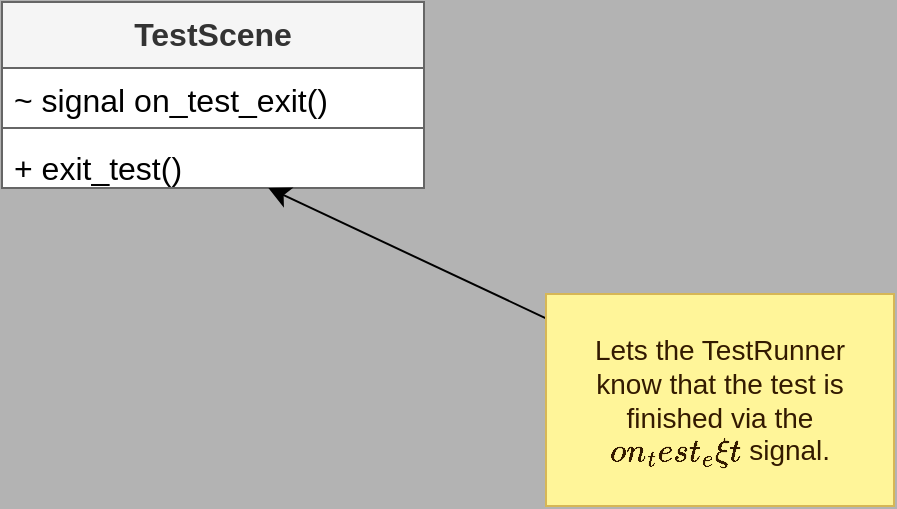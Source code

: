<mxfile version="21.2.8" type="device" pages="2">
  <diagram name="Class Diagram" id="6y82QvWqDyoeqdexZ-E8">
    <mxGraphModel dx="1148" dy="1392" grid="0" gridSize="10" guides="1" tooltips="1" connect="1" arrows="1" fold="1" page="0" pageScale="1" pageWidth="850" pageHeight="1100" background="#B3B3B3" math="0" shadow="0">
      <root>
        <mxCell id="0" />
        <mxCell id="1" parent="0" />
        <mxCell id="tM5TyMosLTcsv8V2hco5-1" value="TestScene" style="swimlane;fontStyle=1;align=center;verticalAlign=top;childLayout=stackLayout;horizontal=1;startSize=33;horizontalStack=0;resizeParent=1;resizeParentMax=0;resizeLast=0;collapsible=1;marginBottom=0;whiteSpace=wrap;html=1;fontSize=16;fillColor=#f5f5f5;fontColor=#333333;strokeColor=#666666;swimlaneFillColor=default;" vertex="1" parent="1">
          <mxGeometry x="454" y="-36" width="211" height="93" as="geometry" />
        </mxCell>
        <mxCell id="tM5TyMosLTcsv8V2hco5-2" value="~ signal on_test_exit()" style="text;strokeColor=none;fillColor=none;align=left;verticalAlign=top;spacingLeft=4;spacingRight=4;overflow=hidden;rotatable=0;points=[[0,0.5],[1,0.5]];portConstraint=eastwest;whiteSpace=wrap;html=1;fontSize=16;" vertex="1" parent="tM5TyMosLTcsv8V2hco5-1">
          <mxGeometry y="33" width="211" height="26" as="geometry" />
        </mxCell>
        <mxCell id="tM5TyMosLTcsv8V2hco5-3" value="" style="line;strokeWidth=1;fillColor=none;align=left;verticalAlign=middle;spacingTop=-1;spacingLeft=3;spacingRight=3;rotatable=0;labelPosition=right;points=[];portConstraint=eastwest;strokeColor=inherit;fontSize=16;" vertex="1" parent="tM5TyMosLTcsv8V2hco5-1">
          <mxGeometry y="59" width="211" height="8" as="geometry" />
        </mxCell>
        <mxCell id="tM5TyMosLTcsv8V2hco5-4" value="+ exit_test()" style="text;strokeColor=none;fillColor=none;align=left;verticalAlign=top;spacingLeft=4;spacingRight=4;overflow=hidden;rotatable=0;points=[[0,0.5],[1,0.5]];portConstraint=eastwest;whiteSpace=wrap;html=1;fontSize=16;" vertex="1" parent="tM5TyMosLTcsv8V2hco5-1">
          <mxGeometry y="67" width="211" height="26" as="geometry" />
        </mxCell>
        <mxCell id="tM5TyMosLTcsv8V2hco5-13" value="" style="edgeStyle=none;curved=1;rounded=0;orthogonalLoop=1;jettySize=auto;html=1;fontSize=12;startSize=8;endSize=8;" edge="1" parent="1" source="tM5TyMosLTcsv8V2hco5-14" target="tM5TyMosLTcsv8V2hco5-4">
          <mxGeometry relative="1" as="geometry">
            <mxPoint x="512.891" y="157" as="sourcePoint" />
          </mxGeometry>
        </mxCell>
        <mxCell id="tM5TyMosLTcsv8V2hco5-14" value="Lets the TestRunner know that the test is finished via the `on_test_exit` signal." style="whiteSpace=wrap;html=1;fontSize=14;fillColor=#FFF599;strokeColor=#d6b656;spacingLeft=10;spacingBottom=10;spacingRight=10;spacingTop=10;fontColor=#331A00;" vertex="1" parent="1">
          <mxGeometry x="726" y="110" width="174" height="106" as="geometry" />
        </mxCell>
      </root>
    </mxGraphModel>
  </diagram>
  <diagram id="hkPfzNNbUrFvuuMmF8mX" name="Sequence: Run All">
    <mxGraphModel dx="3496" dy="2384" grid="0" gridSize="10" guides="1" tooltips="1" connect="1" arrows="1" fold="1" page="0" pageScale="1" pageWidth="850" pageHeight="1100" background="#B3B3B3" math="0" shadow="0">
      <root>
        <mxCell id="0" />
        <mxCell id="1" parent="0" />
        <mxCell id="KkMCgTxBBTBBrHVNEJOE-18" value="loop" style="shape=umlFrame;whiteSpace=wrap;html=1;pointerEvents=0;fontSize=16;labelBackgroundColor=none;swimlaneFillColor=default;" vertex="1" parent="1">
          <mxGeometry x="-37" y="161" width="522" height="608" as="geometry" />
        </mxCell>
        <mxCell id="KkMCgTxBBTBBrHVNEJOE-19" value="alt" style="shape=umlFrame;whiteSpace=wrap;html=1;pointerEvents=0;fontSize=16;swimlaneFillColor=#E6E6E6;" vertex="1" parent="1">
          <mxGeometry x="-26" y="204" width="487" height="533" as="geometry" />
        </mxCell>
        <mxCell id="02iZ_VtH3Efv8Gho3ET1-1" value="User" style="shape=umlLifeline;perimeter=lifelinePerimeter;whiteSpace=wrap;html=1;container=1;dropTarget=0;collapsible=0;recursiveResize=0;outlineConnect=0;portConstraint=eastwest;newEdgeStyle={&quot;edgeStyle&quot;:&quot;elbowEdgeStyle&quot;,&quot;elbow&quot;:&quot;vertical&quot;,&quot;curved&quot;:0,&quot;rounded&quot;:0};participant=umlActor;fontSize=16;spacingTop=-70;" parent="1" vertex="1">
          <mxGeometry x="-280" y="-296" width="20" height="1330" as="geometry" />
        </mxCell>
        <mxCell id="02iZ_VtH3Efv8Gho3ET1-2" value="Dock" style="shape=umlLifeline;perimeter=lifelinePerimeter;whiteSpace=wrap;html=1;container=1;dropTarget=0;collapsible=0;recursiveResize=0;outlineConnect=0;portConstraint=eastwest;newEdgeStyle={&quot;edgeStyle&quot;:&quot;elbowEdgeStyle&quot;,&quot;elbow&quot;:&quot;vertical&quot;,&quot;curved&quot;:0,&quot;rounded&quot;:0};fontSize=16;" parent="1" vertex="1">
          <mxGeometry x="-167" y="-296" width="100" height="1335" as="geometry" />
        </mxCell>
        <mxCell id="02iZ_VtH3Efv8Gho3ET1-3" value="Test Runner Instance" style="shape=umlLifeline;perimeter=lifelinePerimeter;whiteSpace=wrap;html=1;container=1;dropTarget=0;collapsible=0;recursiveResize=0;outlineConnect=0;portConstraint=eastwest;newEdgeStyle={&quot;edgeStyle&quot;:&quot;elbowEdgeStyle&quot;,&quot;elbow&quot;:&quot;vertical&quot;,&quot;curved&quot;:0,&quot;rounded&quot;:0};fontSize=14;size=77;" parent="1" vertex="1">
          <mxGeometry x="-7" y="-117" width="122" height="1157" as="geometry" />
        </mxCell>
        <mxCell id="KkMCgTxBBTBBrHVNEJOE-15" value="" style="html=1;points=[];perimeter=orthogonalPerimeter;outlineConnect=0;targetShapes=umlLifeline;portConstraint=eastwest;newEdgeStyle={&quot;edgeStyle&quot;:&quot;elbowEdgeStyle&quot;,&quot;elbow&quot;:&quot;vertical&quot;,&quot;curved&quot;:0,&quot;rounded&quot;:0};fontSize=16;" vertex="1" parent="02iZ_VtH3Efv8Gho3ET1-3">
          <mxGeometry x="56" y="184" width="10" height="952" as="geometry" />
        </mxCell>
        <mxCell id="KkMCgTxBBTBBrHVNEJOE-16" value="run all UnitTests and&lt;br style=&quot;font-size: 12px;&quot;&gt;UnitTestScenes in order" style="html=1;align=left;spacingLeft=2;endArrow=block;rounded=0;edgeStyle=orthogonalEdgeStyle;curved=0;rounded=0;fontSize=12;startSize=8;endSize=8;dashed=1;" edge="1" target="KkMCgTxBBTBBrHVNEJOE-15" parent="02iZ_VtH3Efv8Gho3ET1-3" source="KkMCgTxBBTBBrHVNEJOE-15">
          <mxGeometry x="0.781" y="-22" relative="1" as="geometry">
            <mxPoint x="116" y="214" as="sourcePoint" />
            <Array as="points">
              <mxPoint x="133" y="205" />
              <mxPoint x="133" y="251" />
            </Array>
            <mxPoint as="offset" />
          </mxGeometry>
        </mxCell>
        <mxCell id="KkMCgTxBBTBBrHVNEJOE-23" value="instantiate and call all unit test &lt;br style=&quot;font-size: 12px;&quot;&gt;methods in UnitTest script" style="html=1;align=left;spacingLeft=2;endArrow=block;rounded=0;edgeStyle=orthogonalEdgeStyle;curved=0;rounded=0;fontSize=12;startSize=8;endSize=8;" edge="1" parent="02iZ_VtH3Efv8Gho3ET1-3" source="KkMCgTxBBTBBrHVNEJOE-15" target="KkMCgTxBBTBBrHVNEJOE-15">
          <mxGeometry x="0.782" y="-25" relative="1" as="geometry">
            <mxPoint x="66" y="349" as="sourcePoint" />
            <Array as="points">
              <mxPoint x="150" y="349" />
              <mxPoint x="150" y="401" />
            </Array>
            <mxPoint x="66" y="432.034" as="targetPoint" />
            <mxPoint as="offset" />
          </mxGeometry>
        </mxCell>
        <mxCell id="02iZ_VtH3Efv8Gho3ET1-4" value="TestScene Instance" style="shape=umlLifeline;perimeter=lifelinePerimeter;whiteSpace=wrap;html=1;container=1;dropTarget=0;collapsible=0;recursiveResize=0;outlineConnect=0;portConstraint=eastwest;newEdgeStyle={&quot;edgeStyle&quot;:&quot;elbowEdgeStyle&quot;,&quot;elbow&quot;:&quot;vertical&quot;,&quot;curved&quot;:0,&quot;rounded&quot;:0};fontSize=14;size=78;" parent="1" vertex="1">
          <mxGeometry x="157" y="387" width="115" height="801" as="geometry" />
        </mxCell>
        <mxCell id="KkMCgTxBBTBBrHVNEJOE-28" value="" style="html=1;points=[];perimeter=orthogonalPerimeter;outlineConnect=0;targetShapes=umlLifeline;portConstraint=eastwest;newEdgeStyle={&quot;edgeStyle&quot;:&quot;elbowEdgeStyle&quot;,&quot;elbow&quot;:&quot;vertical&quot;,&quot;curved&quot;:0,&quot;rounded&quot;:0};fontSize=16;" vertex="1" parent="02iZ_VtH3Efv8Gho3ET1-4">
          <mxGeometry x="53" y="104" width="10" height="176" as="geometry" />
        </mxCell>
        <mxCell id="KkMCgTxBBTBBrHVNEJOE-2" value="run all tests" style="html=1;verticalAlign=bottom;startArrow=oval;startFill=1;endArrow=block;startSize=8;edgeStyle=elbowEdgeStyle;elbow=vertical;curved=0;rounded=0;fontSize=12;" edge="1" parent="1" source="KkMCgTxBBTBBrHVNEJOE-4" target="02iZ_VtH3Efv8Gho3ET1-2">
          <mxGeometry x="-0.956" y="-78" width="60" relative="1" as="geometry">
            <mxPoint x="-237" y="-87" as="sourcePoint" />
            <mxPoint x="-177" y="-87" as="targetPoint" />
            <Array as="points" />
            <mxPoint as="offset" />
          </mxGeometry>
        </mxCell>
        <mxCell id="KkMCgTxBBTBBrHVNEJOE-3" value="play test runner via &lt;br&gt;plugin&#39;s EditorInterface" style="html=1;verticalAlign=bottom;endArrow=block;edgeStyle=elbowEdgeStyle;elbow=vertical;curved=0;rounded=0;fontSize=12;startSize=8;endSize=8;entryX=0.497;entryY=-0.002;entryDx=0;entryDy=0;entryPerimeter=0;" edge="1" parent="1" source="KkMCgTxBBTBBrHVNEJOE-4" target="02iZ_VtH3Efv8Gho3ET1-3">
          <mxGeometry x="0.097" y="6" width="80" relative="1" as="geometry">
            <mxPoint x="-82" y="-190" as="sourcePoint" />
            <mxPoint x="-2" y="-190" as="targetPoint" />
            <Array as="points">
              <mxPoint x="54" y="-178" />
            </Array>
            <mxPoint as="offset" />
          </mxGeometry>
        </mxCell>
        <mxCell id="KkMCgTxBBTBBrHVNEJOE-4" value="" style="html=1;points=[];perimeter=orthogonalPerimeter;outlineConnect=0;targetShapes=umlLifeline;portConstraint=eastwest;newEdgeStyle={&quot;edgeStyle&quot;:&quot;elbowEdgeStyle&quot;,&quot;elbow&quot;:&quot;vertical&quot;,&quot;curved&quot;:0,&quot;rounded&quot;:0};fontSize=16;" vertex="1" parent="1">
          <mxGeometry x="-122" y="-212" width="10" height="1232" as="geometry" />
        </mxCell>
        <mxCell id="KkMCgTxBBTBBrHVNEJOE-7" value="minimize play &lt;br&gt;window" style="html=1;verticalAlign=bottom;endArrow=block;edgeStyle=elbowEdgeStyle;elbow=vertical;curved=0;rounded=0;fontSize=12;startSize=8;endSize=8;" edge="1" parent="1" source="KkMCgTxBBTBBrHVNEJOE-4" target="02iZ_VtH3Efv8Gho3ET1-3">
          <mxGeometry x="-0.021" y="4" width="80" relative="1" as="geometry">
            <mxPoint x="-75" y="1" as="sourcePoint" />
            <mxPoint x="49" y="18" as="targetPoint" />
            <Array as="points">
              <mxPoint x="-44" y="18" />
            </Array>
            <mxPoint as="offset" />
          </mxGeometry>
        </mxCell>
        <mxCell id="KkMCgTxBBTBBrHVNEJOE-13" value="ready" style="html=1;verticalAlign=bottom;startArrow=circle;startFill=1;endArrow=open;startSize=3;endSize=8;edgeStyle=elbowEdgeStyle;elbow=vertical;curved=0;rounded=0;fontSize=12;" edge="1" parent="1" target="KkMCgTxBBTBBrHVNEJOE-15">
          <mxGeometry x="0.06" y="1" width="80" relative="1" as="geometry">
            <mxPoint x="-36" y="73" as="sourcePoint" />
            <mxPoint x="49" y="73" as="targetPoint" />
            <mxPoint as="offset" />
          </mxGeometry>
        </mxCell>
        <mxCell id="KkMCgTxBBTBBrHVNEJOE-14" value="exit_test signal" style="html=1;verticalAlign=bottom;startArrow=none;startFill=0;endArrow=block;startSize=8;edgeStyle=elbowEdgeStyle;elbow=vertical;curved=0;rounded=0;fontSize=12;" edge="1" parent="1" source="KkMCgTxBBTBBrHVNEJOE-15" target="KkMCgTxBBTBBrHVNEJOE-4">
          <mxGeometry x="0.006" y="-26" width="60" relative="1" as="geometry">
            <mxPoint x="49" y="140" as="sourcePoint" />
            <mxPoint x="31" y="137" as="targetPoint" />
            <Array as="points">
              <mxPoint x="-22" y="997" />
            </Array>
            <mxPoint as="offset" />
          </mxGeometry>
        </mxCell>
        <mxCell id="KkMCgTxBBTBBrHVNEJOE-20" value="" style="line;strokeWidth=1;fillColor=none;align=left;verticalAlign=middle;spacingTop=-1;spacingLeft=3;spacingRight=3;rotatable=0;labelPosition=right;points=[];portConstraint=eastwest;strokeColor=inherit;fontSize=16;" vertex="1" parent="1">
          <mxGeometry x="-25" y="306" width="486" height="8" as="geometry" />
        </mxCell>
        <mxCell id="KkMCgTxBBTBBrHVNEJOE-21" value="{if UnitTest}" style="text;strokeColor=none;align=right;fillColor=none;html=1;verticalAlign=top;whiteSpace=wrap;rounded=0;fontSize=12;spacingRight=10;" vertex="1" parent="1">
          <mxGeometry x="365" y="204" width="96" height="30" as="geometry" />
        </mxCell>
        <mxCell id="KkMCgTxBBTBBrHVNEJOE-22" value="{if UnitTestScene}" style="text;strokeColor=none;align=right;fillColor=none;html=1;verticalAlign=top;whiteSpace=wrap;rounded=0;fontSize=12;spacingRight=10;" vertex="1" parent="1">
          <mxGeometry x="326" y="310" width="135" height="30" as="geometry" />
        </mxCell>
        <mxCell id="KkMCgTxBBTBBrHVNEJOE-24" value="instatiate UnitTestScene&lt;br&gt;and add to tree" style="html=1;verticalAlign=bottom;endArrow=block;edgeStyle=elbowEdgeStyle;elbow=vertical;curved=0;rounded=0;fontSize=12;startSize=8;endSize=8;entryX=0.476;entryY=-0.001;entryDx=0;entryDy=0;entryPerimeter=0;" edge="1" parent="1" source="KkMCgTxBBTBBrHVNEJOE-15" target="02iZ_VtH3Efv8Gho3ET1-4">
          <mxGeometry x="-0.03" y="4" width="80" relative="1" as="geometry">
            <mxPoint x="59" y="365" as="sourcePoint" />
            <mxPoint x="164" y="361" as="targetPoint" />
            <Array as="points">
              <mxPoint x="190" y="365" />
            </Array>
            <mxPoint as="offset" />
          </mxGeometry>
        </mxCell>
        <mxCell id="KkMCgTxBBTBBrHVNEJOE-25" value="run all tests" style="html=1;verticalAlign=bottom;startArrow=oval;startFill=1;endArrow=block;startSize=8;edgeStyle=elbowEdgeStyle;elbow=vertical;curved=0;rounded=0;fontSize=12;" edge="1" parent="1" source="02iZ_VtH3Efv8Gho3ET1-1" target="KkMCgTxBBTBBrHVNEJOE-4">
          <mxGeometry width="60" relative="1" as="geometry">
            <mxPoint x="-241" y="-207" as="sourcePoint" />
            <mxPoint x="-181" y="-207" as="targetPoint" />
            <Array as="points">
              <mxPoint x="-182" y="-197" />
            </Array>
          </mxGeometry>
        </mxCell>
        <mxCell id="KkMCgTxBBTBBrHVNEJOE-27" value="ready" style="html=1;verticalAlign=bottom;startArrow=oval;startFill=1;endArrow=block;startSize=8;edgeStyle=elbowEdgeStyle;elbow=vertical;curved=0;rounded=0;fontSize=12;" edge="1" parent="1">
          <mxGeometry width="60" relative="1" as="geometry">
            <mxPoint x="123" y="507.24" as="sourcePoint" />
            <mxPoint x="210" y="507.138" as="targetPoint" />
          </mxGeometry>
        </mxCell>
        <mxCell id="KkMCgTxBBTBBrHVNEJOE-30" style="edgeStyle=none;curved=1;rounded=0;orthogonalLoop=1;jettySize=auto;html=1;fontSize=12;startSize=8;endSize=8;endArrow=diamond;endFill=1;" edge="1" parent="1" source="KkMCgTxBBTBBrHVNEJOE-29" target="KkMCgTxBBTBBrHVNEJOE-28">
          <mxGeometry relative="1" as="geometry" />
        </mxCell>
        <mxCell id="KkMCgTxBBTBBrHVNEJOE-29" value="User code runs and uses `Testing` autoload methods. (This is how the plugin detects error and determines if the UnitTestScene ran successfully)" style="whiteSpace=wrap;html=1;fontSize=14;spacingLeft=10;spacingBottom=10;spacingRight=10;spacingTop=10;fillColor=#f8cecc;strokeColor=#b85450;" vertex="1" parent="1">
          <mxGeometry x="260" y="498" width="192" height="144" as="geometry" />
        </mxCell>
      </root>
    </mxGraphModel>
  </diagram>
</mxfile>
